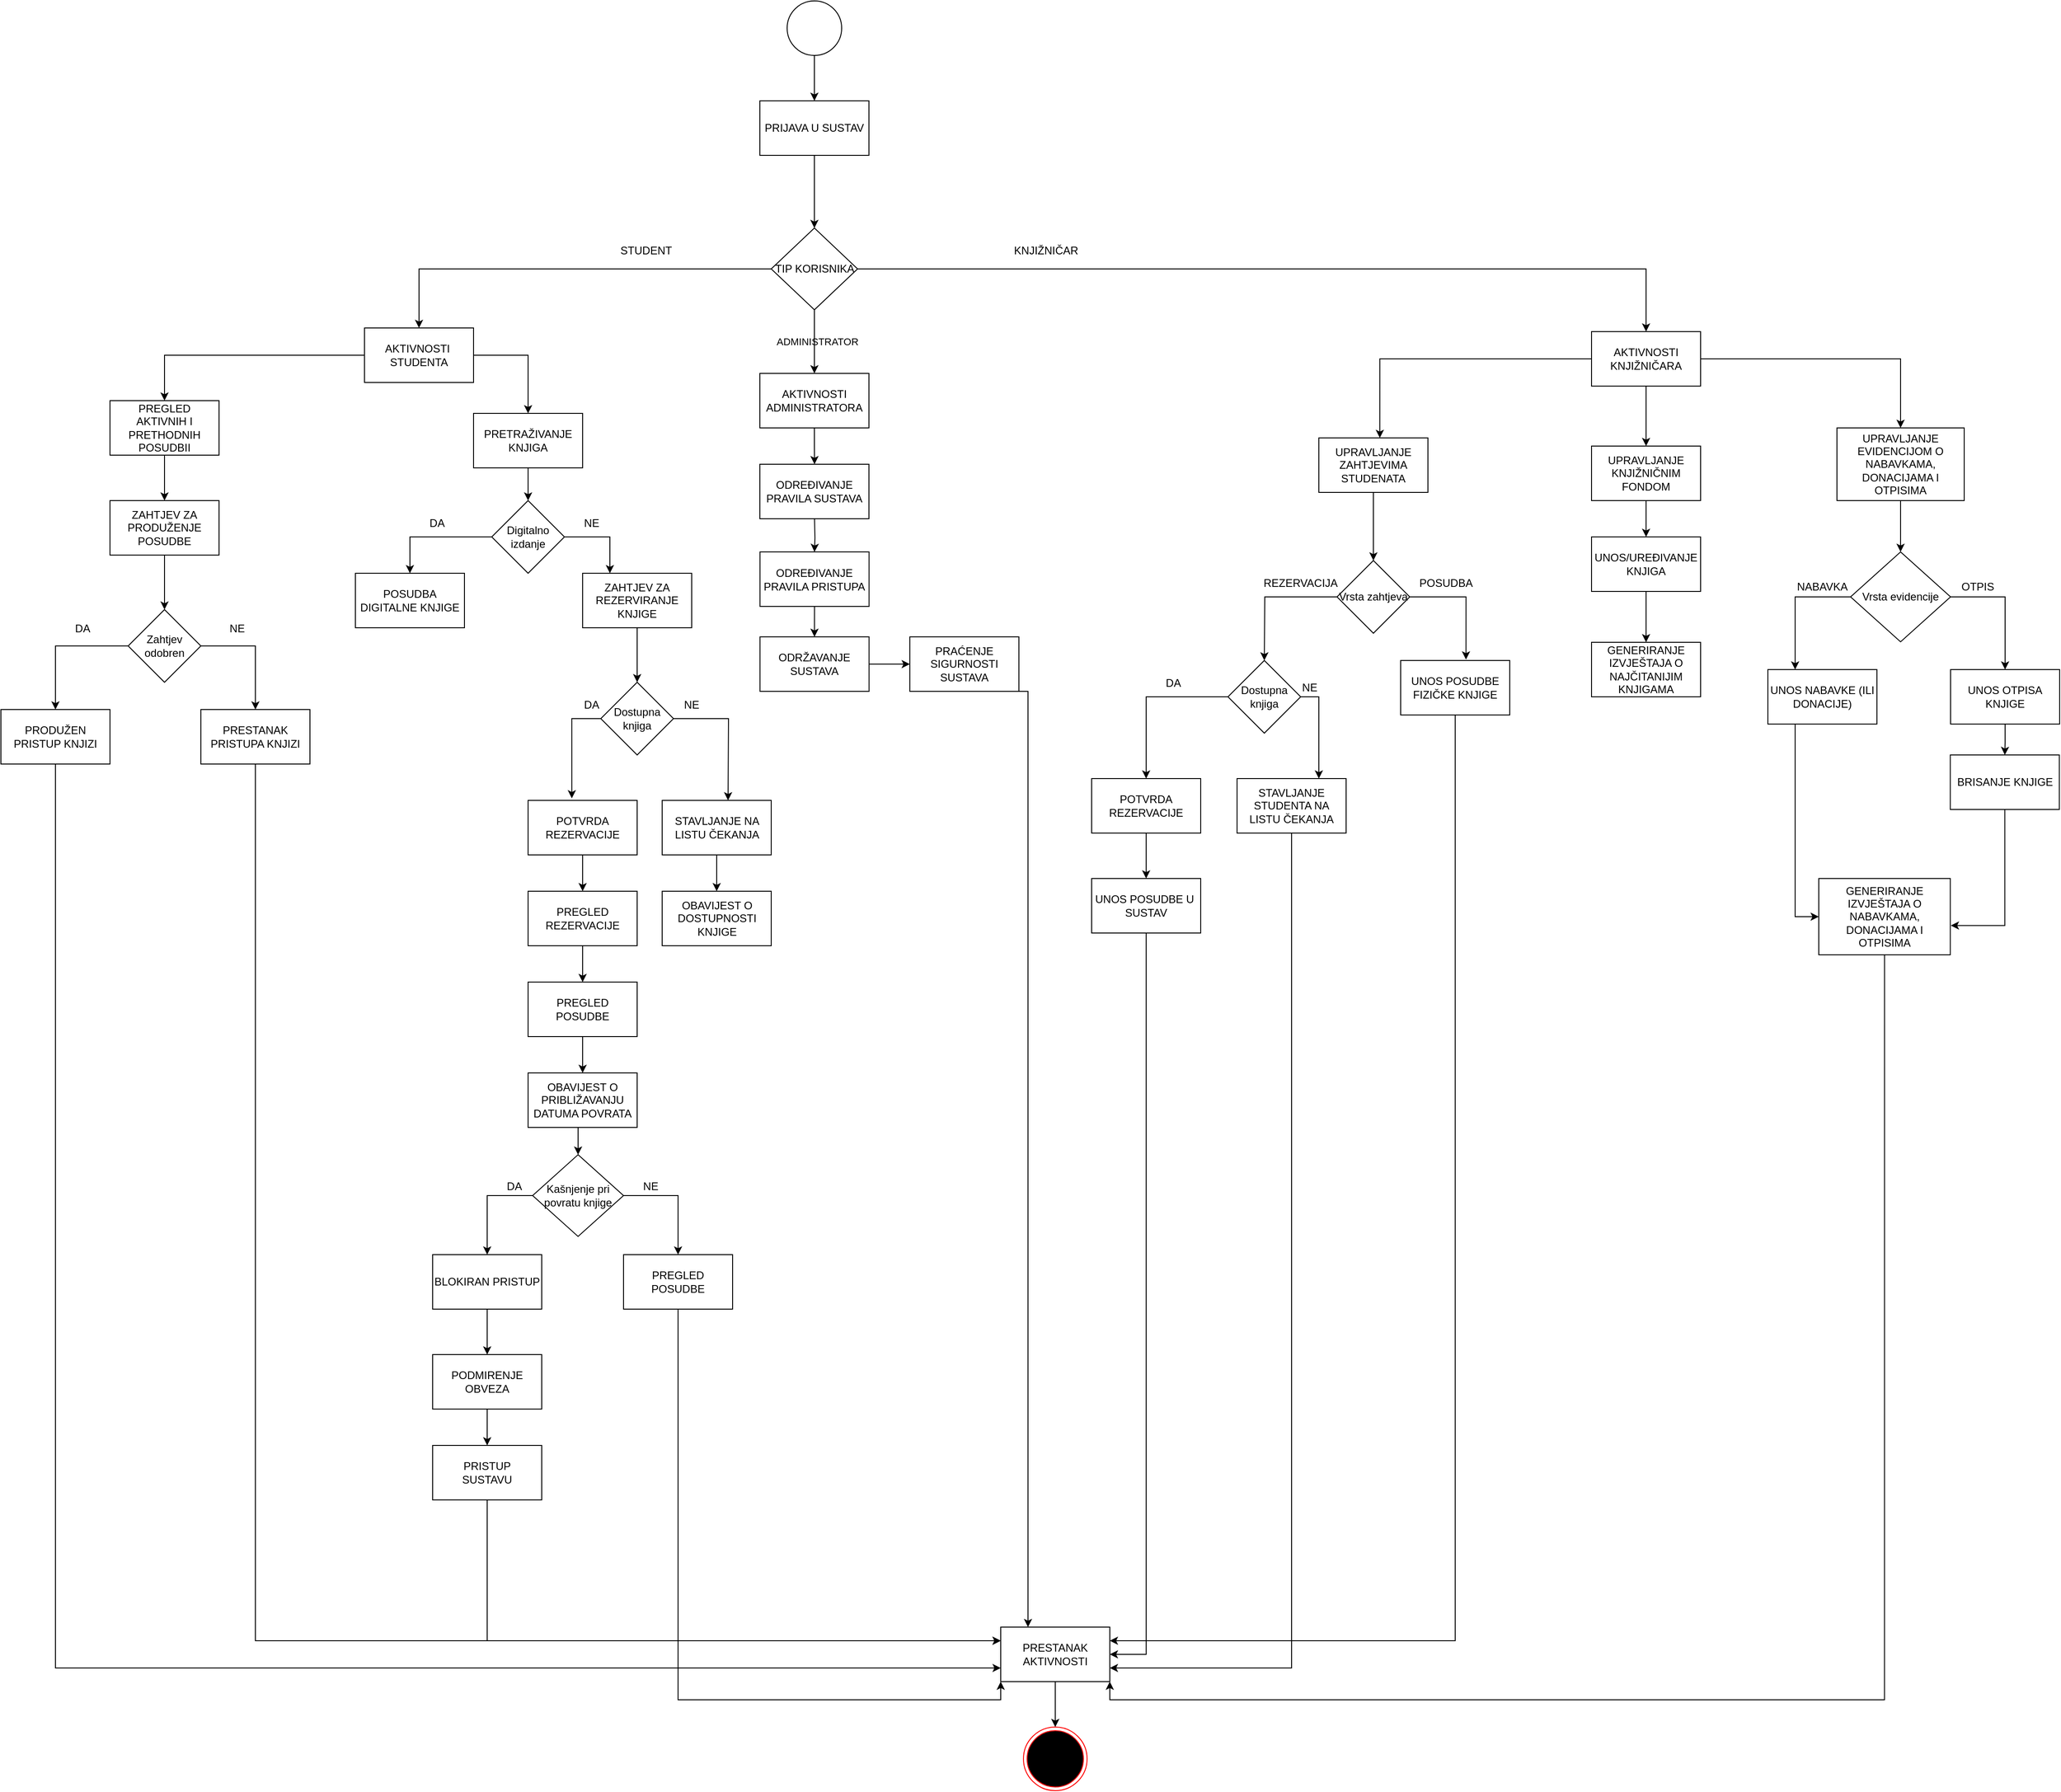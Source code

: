 <mxfile version="27.1.6">
  <diagram name="Page-1" id="SWESCXqiHdtFnBF63pke">
    <mxGraphModel dx="2324" dy="703" grid="1" gridSize="10" guides="1" tooltips="1" connect="1" arrows="1" fold="1" page="1" pageScale="1" pageWidth="1169" pageHeight="827" background="#FFFFFF" math="0" shadow="0">
      <root>
        <mxCell id="0" />
        <mxCell id="1" parent="0" />
        <mxCell id="Ny8PjdBNpH2wIf7_yF6b-2" value="" style="ellipse;whiteSpace=wrap;html=1;aspect=fixed;" parent="1" vertex="1">
          <mxGeometry x="555" y="20" width="60" height="60" as="geometry" />
        </mxCell>
        <mxCell id="Ny8PjdBNpH2wIf7_yF6b-3" value="" style="endArrow=classic;html=1;rounded=0;exitX=0.5;exitY=1;exitDx=0;exitDy=0;" parent="1" source="Ny8PjdBNpH2wIf7_yF6b-2" edge="1">
          <mxGeometry width="50" height="50" relative="1" as="geometry">
            <mxPoint x="560" y="320" as="sourcePoint" />
            <mxPoint x="585" y="130" as="targetPoint" />
          </mxGeometry>
        </mxCell>
        <mxCell id="Ny8PjdBNpH2wIf7_yF6b-4" value="PRIJAVA U SUSTAV" style="rounded=0;whiteSpace=wrap;html=1;" parent="1" vertex="1">
          <mxGeometry x="525" y="130" width="120" height="60" as="geometry" />
        </mxCell>
        <mxCell id="Ny8PjdBNpH2wIf7_yF6b-6" value="" style="endArrow=classic;html=1;rounded=0;exitX=0.5;exitY=1;exitDx=0;exitDy=0;" parent="1" source="Ny8PjdBNpH2wIf7_yF6b-4" edge="1">
          <mxGeometry width="50" height="50" relative="1" as="geometry">
            <mxPoint x="560" y="440" as="sourcePoint" />
            <mxPoint x="585" y="270" as="targetPoint" />
          </mxGeometry>
        </mxCell>
        <mxCell id="Ny8PjdBNpH2wIf7_yF6b-11" style="edgeStyle=orthogonalEdgeStyle;rounded=0;orthogonalLoop=1;jettySize=auto;html=1;exitX=0;exitY=0.5;exitDx=0;exitDy=0;" parent="1" source="Ny8PjdBNpH2wIf7_yF6b-7" target="Ny8PjdBNpH2wIf7_yF6b-8" edge="1">
          <mxGeometry relative="1" as="geometry" />
        </mxCell>
        <mxCell id="Ny8PjdBNpH2wIf7_yF6b-94" style="edgeStyle=orthogonalEdgeStyle;rounded=0;orthogonalLoop=1;jettySize=auto;html=1;exitX=1;exitY=0.5;exitDx=0;exitDy=0;entryX=0.5;entryY=0;entryDx=0;entryDy=0;" parent="1" source="Ny8PjdBNpH2wIf7_yF6b-7" target="Ny8PjdBNpH2wIf7_yF6b-10" edge="1">
          <mxGeometry relative="1" as="geometry" />
        </mxCell>
        <mxCell id="Ny8PjdBNpH2wIf7_yF6b-139" style="edgeStyle=orthogonalEdgeStyle;rounded=0;orthogonalLoop=1;jettySize=auto;html=1;" parent="1" source="Ny8PjdBNpH2wIf7_yF6b-7" edge="1">
          <mxGeometry relative="1" as="geometry">
            <mxPoint x="585.0" y="430" as="targetPoint" />
          </mxGeometry>
        </mxCell>
        <mxCell id="Ny8PjdBNpH2wIf7_yF6b-146" value="&lt;span&gt;ADMINISTRATOR&lt;/span&gt;" style="edgeLabel;html=1;align=center;verticalAlign=middle;resizable=0;points=[];labelBackgroundColor=none;" parent="Ny8PjdBNpH2wIf7_yF6b-139" vertex="1" connectable="0">
          <mxGeometry x="0.035" y="2" relative="1" as="geometry">
            <mxPoint y="-1" as="offset" />
          </mxGeometry>
        </mxCell>
        <mxCell id="Ny8PjdBNpH2wIf7_yF6b-7" value="TIP KORISNIKA" style="rhombus;whiteSpace=wrap;html=1;" parent="1" vertex="1">
          <mxGeometry x="537.5" y="270" width="95" height="90" as="geometry" />
        </mxCell>
        <mxCell id="Ny8PjdBNpH2wIf7_yF6b-87" style="edgeStyle=orthogonalEdgeStyle;rounded=0;orthogonalLoop=1;jettySize=auto;html=1;exitX=1;exitY=0.5;exitDx=0;exitDy=0;" parent="1" source="Ny8PjdBNpH2wIf7_yF6b-8" target="Ny8PjdBNpH2wIf7_yF6b-85" edge="1">
          <mxGeometry relative="1" as="geometry" />
        </mxCell>
        <mxCell id="Ny8PjdBNpH2wIf7_yF6b-88" style="edgeStyle=orthogonalEdgeStyle;rounded=0;orthogonalLoop=1;jettySize=auto;html=1;exitX=0;exitY=0.5;exitDx=0;exitDy=0;" parent="1" source="Ny8PjdBNpH2wIf7_yF6b-8" target="Ny8PjdBNpH2wIf7_yF6b-86" edge="1">
          <mxGeometry relative="1" as="geometry" />
        </mxCell>
        <mxCell id="Ny8PjdBNpH2wIf7_yF6b-8" value="&lt;div&gt;AKTIVNOSTI&amp;nbsp;&lt;/div&gt;&lt;div&gt;STUDENTA&lt;/div&gt;" style="rounded=0;whiteSpace=wrap;html=1;" parent="1" vertex="1">
          <mxGeometry x="90" y="380" width="120" height="60" as="geometry" />
        </mxCell>
        <mxCell id="Ny8PjdBNpH2wIf7_yF6b-38" style="edgeStyle=orthogonalEdgeStyle;rounded=0;orthogonalLoop=1;jettySize=auto;html=1;exitX=0.5;exitY=1;exitDx=0;exitDy=0;entryX=0.5;entryY=0;entryDx=0;entryDy=0;" parent="1" source="Ny8PjdBNpH2wIf7_yF6b-9" target="Ny8PjdBNpH2wIf7_yF6b-37" edge="1">
          <mxGeometry relative="1" as="geometry" />
        </mxCell>
        <mxCell id="Ny8PjdBNpH2wIf7_yF6b-9" value="POTVRDA REZERVACIJE" style="rounded=0;whiteSpace=wrap;html=1;" parent="1" vertex="1">
          <mxGeometry x="270" y="900" width="120" height="60" as="geometry" />
        </mxCell>
        <mxCell id="Ny8PjdBNpH2wIf7_yF6b-95" style="edgeStyle=orthogonalEdgeStyle;rounded=0;orthogonalLoop=1;jettySize=auto;html=1;" parent="1" source="Ny8PjdBNpH2wIf7_yF6b-10" target="Ny8PjdBNpH2wIf7_yF6b-46" edge="1">
          <mxGeometry relative="1" as="geometry" />
        </mxCell>
        <mxCell id="Ny8PjdBNpH2wIf7_yF6b-96" style="edgeStyle=orthogonalEdgeStyle;rounded=0;orthogonalLoop=1;jettySize=auto;html=1;exitX=1;exitY=0.5;exitDx=0;exitDy=0;entryX=0.5;entryY=0;entryDx=0;entryDy=0;" parent="1" source="Ny8PjdBNpH2wIf7_yF6b-10" target="Ny8PjdBNpH2wIf7_yF6b-47" edge="1">
          <mxGeometry relative="1" as="geometry" />
        </mxCell>
        <mxCell id="Ny8PjdBNpH2wIf7_yF6b-10" value="&lt;div&gt;AKTIVNOSTI&lt;/div&gt;&lt;div&gt;KNJIŽNIČARA&lt;/div&gt;" style="rounded=0;whiteSpace=wrap;html=1;" parent="1" vertex="1">
          <mxGeometry x="1440" y="384" width="120" height="60" as="geometry" />
        </mxCell>
        <mxCell id="Ny8PjdBNpH2wIf7_yF6b-31" style="edgeStyle=orthogonalEdgeStyle;rounded=0;orthogonalLoop=1;jettySize=auto;html=1;exitX=0;exitY=0.5;exitDx=0;exitDy=0;entryX=0.5;entryY=0;entryDx=0;entryDy=0;" parent="1" source="Ny8PjdBNpH2wIf7_yF6b-12" target="Ny8PjdBNpH2wIf7_yF6b-16" edge="1">
          <mxGeometry relative="1" as="geometry" />
        </mxCell>
        <mxCell id="Ny8PjdBNpH2wIf7_yF6b-32" style="edgeStyle=orthogonalEdgeStyle;rounded=0;orthogonalLoop=1;jettySize=auto;html=1;exitX=1;exitY=0.5;exitDx=0;exitDy=0;entryX=0.25;entryY=0;entryDx=0;entryDy=0;" parent="1" source="Ny8PjdBNpH2wIf7_yF6b-12" target="Ny8PjdBNpH2wIf7_yF6b-14" edge="1">
          <mxGeometry relative="1" as="geometry" />
        </mxCell>
        <mxCell id="Ny8PjdBNpH2wIf7_yF6b-12" value="&lt;div&gt;Digitalno&lt;/div&gt;&lt;div&gt;izdanje&lt;/div&gt;" style="rhombus;whiteSpace=wrap;html=1;" parent="1" vertex="1">
          <mxGeometry x="230" y="570" width="80" height="80" as="geometry" />
        </mxCell>
        <mxCell id="Ny8PjdBNpH2wIf7_yF6b-19" style="edgeStyle=orthogonalEdgeStyle;rounded=0;orthogonalLoop=1;jettySize=auto;html=1;exitX=0.5;exitY=1;exitDx=0;exitDy=0;entryX=0.5;entryY=0;entryDx=0;entryDy=0;" parent="1" source="Ny8PjdBNpH2wIf7_yF6b-14" target="Ny8PjdBNpH2wIf7_yF6b-18" edge="1">
          <mxGeometry relative="1" as="geometry" />
        </mxCell>
        <mxCell id="Ny8PjdBNpH2wIf7_yF6b-14" value="&lt;div&gt;ZAHTJEV ZA&lt;/div&gt;&lt;div&gt;REZERVIRANJE&lt;/div&gt;&lt;div&gt;KNJIGE&lt;/div&gt;" style="rounded=0;whiteSpace=wrap;html=1;" parent="1" vertex="1">
          <mxGeometry x="330" y="650" width="120" height="60" as="geometry" />
        </mxCell>
        <mxCell id="Ny8PjdBNpH2wIf7_yF6b-16" value="&lt;div&gt;POSUDBA&lt;/div&gt;&lt;div&gt;DIGITALNE KNJIGE&lt;/div&gt;" style="rounded=0;whiteSpace=wrap;html=1;" parent="1" vertex="1">
          <mxGeometry x="80" y="650" width="120" height="60" as="geometry" />
        </mxCell>
        <mxCell id="Ny8PjdBNpH2wIf7_yF6b-36" style="edgeStyle=orthogonalEdgeStyle;rounded=0;orthogonalLoop=1;jettySize=auto;html=1;exitX=1;exitY=0.5;exitDx=0;exitDy=0;entryX=0.5;entryY=0;entryDx=0;entryDy=0;" parent="1" source="Ny8PjdBNpH2wIf7_yF6b-18" edge="1">
          <mxGeometry relative="1" as="geometry">
            <mxPoint x="490" y="900" as="targetPoint" />
          </mxGeometry>
        </mxCell>
        <mxCell id="Ny8PjdBNpH2wIf7_yF6b-18" value="&lt;div&gt;Dostupna&lt;/div&gt;&lt;div&gt;knjiga&lt;/div&gt;" style="rhombus;whiteSpace=wrap;html=1;" parent="1" vertex="1">
          <mxGeometry x="350" y="770" width="80" height="80" as="geometry" />
        </mxCell>
        <mxCell id="Ny8PjdBNpH2wIf7_yF6b-23" value="NE" style="text;html=1;align=center;verticalAlign=middle;whiteSpace=wrap;rounded=0;" parent="1" vertex="1">
          <mxGeometry x="420" y="780" width="60" height="30" as="geometry" />
        </mxCell>
        <mxCell id="Ny8PjdBNpH2wIf7_yF6b-24" value="DA" style="text;html=1;align=center;verticalAlign=middle;whiteSpace=wrap;rounded=0;" parent="1" vertex="1">
          <mxGeometry x="310" y="780" width="60" height="30" as="geometry" />
        </mxCell>
        <mxCell id="Ny8PjdBNpH2wIf7_yF6b-26" value="NE" style="text;html=1;align=center;verticalAlign=middle;whiteSpace=wrap;rounded=0;" parent="1" vertex="1">
          <mxGeometry x="310" y="580" width="60" height="30" as="geometry" />
        </mxCell>
        <mxCell id="Ny8PjdBNpH2wIf7_yF6b-22" value="DA" style="text;html=1;align=center;verticalAlign=middle;whiteSpace=wrap;rounded=0;" parent="1" vertex="1">
          <mxGeometry x="140" y="580" width="60" height="30" as="geometry" />
        </mxCell>
        <mxCell id="Ny8PjdBNpH2wIf7_yF6b-33" value="STUDENT" style="text;html=1;align=center;verticalAlign=middle;whiteSpace=wrap;rounded=0;" parent="1" vertex="1">
          <mxGeometry x="370" y="280" width="60" height="30" as="geometry" />
        </mxCell>
        <mxCell id="Ny8PjdBNpH2wIf7_yF6b-34" style="edgeStyle=orthogonalEdgeStyle;rounded=0;orthogonalLoop=1;jettySize=auto;html=1;exitX=0;exitY=0.5;exitDx=0;exitDy=0;entryX=0.401;entryY=-0.037;entryDx=0;entryDy=0;entryPerimeter=0;" parent="1" source="Ny8PjdBNpH2wIf7_yF6b-18" target="Ny8PjdBNpH2wIf7_yF6b-9" edge="1">
          <mxGeometry relative="1" as="geometry" />
        </mxCell>
        <mxCell id="Ny8PjdBNpH2wIf7_yF6b-123" style="edgeStyle=orthogonalEdgeStyle;rounded=0;orthogonalLoop=1;jettySize=auto;html=1;exitX=0.5;exitY=1;exitDx=0;exitDy=0;entryX=0.5;entryY=0;entryDx=0;entryDy=0;" parent="1" source="Ny8PjdBNpH2wIf7_yF6b-35" target="Ny8PjdBNpH2wIf7_yF6b-122" edge="1">
          <mxGeometry relative="1" as="geometry" />
        </mxCell>
        <mxCell id="Ny8PjdBNpH2wIf7_yF6b-35" value="&lt;div&gt;STAVLJANJE NA&lt;/div&gt;&lt;div&gt;LISTU ČEKANJA&lt;/div&gt;" style="rounded=0;whiteSpace=wrap;html=1;" parent="1" vertex="1">
          <mxGeometry x="417.5" y="900" width="120" height="60" as="geometry" />
        </mxCell>
        <mxCell id="Ny8PjdBNpH2wIf7_yF6b-40" style="edgeStyle=orthogonalEdgeStyle;rounded=0;orthogonalLoop=1;jettySize=auto;html=1;exitX=0.5;exitY=1;exitDx=0;exitDy=0;entryX=0.5;entryY=0;entryDx=0;entryDy=0;" parent="1" source="Ny8PjdBNpH2wIf7_yF6b-37" target="Ny8PjdBNpH2wIf7_yF6b-39" edge="1">
          <mxGeometry relative="1" as="geometry" />
        </mxCell>
        <mxCell id="Ny8PjdBNpH2wIf7_yF6b-37" value="PREGLED REZERVACIJE" style="rounded=0;whiteSpace=wrap;html=1;" parent="1" vertex="1">
          <mxGeometry x="270" y="1000" width="120" height="60" as="geometry" />
        </mxCell>
        <mxCell id="Ny8PjdBNpH2wIf7_yF6b-125" style="edgeStyle=orthogonalEdgeStyle;rounded=0;orthogonalLoop=1;jettySize=auto;html=1;exitX=0.5;exitY=1;exitDx=0;exitDy=0;entryX=0.5;entryY=0;entryDx=0;entryDy=0;" parent="1" source="Ny8PjdBNpH2wIf7_yF6b-39" target="Ny8PjdBNpH2wIf7_yF6b-124" edge="1">
          <mxGeometry relative="1" as="geometry" />
        </mxCell>
        <mxCell id="Ny8PjdBNpH2wIf7_yF6b-39" value="&lt;div&gt;PREGLED&lt;/div&gt;&lt;div&gt;POSUDBE&lt;/div&gt;" style="rounded=0;whiteSpace=wrap;html=1;" parent="1" vertex="1">
          <mxGeometry x="270" y="1100" width="120" height="60" as="geometry" />
        </mxCell>
        <mxCell id="Ny8PjdBNpH2wIf7_yF6b-43" value="KNJIŽNIČAR" style="text;html=1;align=center;verticalAlign=middle;whiteSpace=wrap;rounded=0;" parent="1" vertex="1">
          <mxGeometry x="810" y="280" width="60" height="30" as="geometry" />
        </mxCell>
        <mxCell id="Ny8PjdBNpH2wIf7_yF6b-52" style="edgeStyle=orthogonalEdgeStyle;rounded=0;orthogonalLoop=1;jettySize=auto;html=1;exitX=0.5;exitY=1;exitDx=0;exitDy=0;" parent="1" source="Ny8PjdBNpH2wIf7_yF6b-45" target="Ny8PjdBNpH2wIf7_yF6b-51" edge="1">
          <mxGeometry relative="1" as="geometry" />
        </mxCell>
        <mxCell id="Ny8PjdBNpH2wIf7_yF6b-45" value="UPRAVLJANJE ZAHTJEVIMA STUDENATA" style="rounded=0;whiteSpace=wrap;html=1;" parent="1" vertex="1">
          <mxGeometry x="1140" y="501" width="120" height="60" as="geometry" />
        </mxCell>
        <mxCell id="Ny8PjdBNpH2wIf7_yF6b-98" style="edgeStyle=orthogonalEdgeStyle;rounded=0;orthogonalLoop=1;jettySize=auto;html=1;exitX=0.5;exitY=1;exitDx=0;exitDy=0;" parent="1" source="Ny8PjdBNpH2wIf7_yF6b-46" edge="1">
          <mxGeometry relative="1" as="geometry">
            <mxPoint x="1500.0" y="610" as="targetPoint" />
          </mxGeometry>
        </mxCell>
        <mxCell id="Ny8PjdBNpH2wIf7_yF6b-46" value="&lt;div&gt;UPRAVLJANJE KNJIŽNIČNIM FONDOM&lt;/div&gt;" style="rounded=0;whiteSpace=wrap;html=1;" parent="1" vertex="1">
          <mxGeometry x="1440" y="510" width="120" height="60" as="geometry" />
        </mxCell>
        <mxCell id="Ny8PjdBNpH2wIf7_yF6b-106" style="edgeStyle=orthogonalEdgeStyle;rounded=0;orthogonalLoop=1;jettySize=auto;html=1;exitX=0.5;exitY=1;exitDx=0;exitDy=0;" parent="1" source="Ny8PjdBNpH2wIf7_yF6b-47" target="Ny8PjdBNpH2wIf7_yF6b-105" edge="1">
          <mxGeometry relative="1" as="geometry" />
        </mxCell>
        <mxCell id="Ny8PjdBNpH2wIf7_yF6b-47" value="UPRAVLJANJE EVIDENCIJOM O NABAVKAMA, DONACIJAMA I OTPISIMA" style="rounded=0;whiteSpace=wrap;html=1;" parent="1" vertex="1">
          <mxGeometry x="1710" y="490" width="140" height="80" as="geometry" />
        </mxCell>
        <mxCell id="Ny8PjdBNpH2wIf7_yF6b-48" style="edgeStyle=orthogonalEdgeStyle;rounded=0;orthogonalLoop=1;jettySize=auto;html=1;exitX=0;exitY=0.5;exitDx=0;exitDy=0;entryX=0.559;entryY=0.001;entryDx=0;entryDy=0;entryPerimeter=0;" parent="1" source="Ny8PjdBNpH2wIf7_yF6b-10" target="Ny8PjdBNpH2wIf7_yF6b-45" edge="1">
          <mxGeometry relative="1" as="geometry" />
        </mxCell>
        <mxCell id="Ny8PjdBNpH2wIf7_yF6b-55" style="edgeStyle=orthogonalEdgeStyle;rounded=0;orthogonalLoop=1;jettySize=auto;html=1;exitX=0;exitY=0.5;exitDx=0;exitDy=0;entryX=0.5;entryY=0;entryDx=0;entryDy=0;" parent="1" source="Ny8PjdBNpH2wIf7_yF6b-51" edge="1">
          <mxGeometry relative="1" as="geometry">
            <mxPoint x="1080" y="746" as="targetPoint" />
          </mxGeometry>
        </mxCell>
        <mxCell id="Ny8PjdBNpH2wIf7_yF6b-51" value="Vrsta zahtjeva" style="rhombus;whiteSpace=wrap;html=1;" parent="1" vertex="1">
          <mxGeometry x="1160" y="636" width="80" height="80" as="geometry" />
        </mxCell>
        <mxCell id="Ny8PjdBNpH2wIf7_yF6b-157" style="edgeStyle=orthogonalEdgeStyle;rounded=0;orthogonalLoop=1;jettySize=auto;html=1;exitX=0.5;exitY=1;exitDx=0;exitDy=0;entryX=1;entryY=0.25;entryDx=0;entryDy=0;" parent="1" source="Ny8PjdBNpH2wIf7_yF6b-53" target="Ny8PjdBNpH2wIf7_yF6b-149" edge="1">
          <mxGeometry relative="1" as="geometry" />
        </mxCell>
        <mxCell id="Ny8PjdBNpH2wIf7_yF6b-53" value="UNOS POSUDBE FIZIČKE KNJIGE" style="rounded=0;whiteSpace=wrap;html=1;" parent="1" vertex="1">
          <mxGeometry x="1230" y="746" width="120" height="60" as="geometry" />
        </mxCell>
        <mxCell id="Ny8PjdBNpH2wIf7_yF6b-57" value="REZERVACIJA" style="text;html=1;align=center;verticalAlign=middle;whiteSpace=wrap;rounded=0;" parent="1" vertex="1">
          <mxGeometry x="1090" y="646" width="60" height="30" as="geometry" />
        </mxCell>
        <mxCell id="Ny8PjdBNpH2wIf7_yF6b-58" value="POSUDBA" style="text;html=1;align=center;verticalAlign=middle;whiteSpace=wrap;rounded=0;" parent="1" vertex="1">
          <mxGeometry x="1250" y="646" width="60" height="30" as="geometry" />
        </mxCell>
        <mxCell id="Ny8PjdBNpH2wIf7_yF6b-59" style="edgeStyle=orthogonalEdgeStyle;rounded=0;orthogonalLoop=1;jettySize=auto;html=1;exitX=0.5;exitY=1;exitDx=0;exitDy=0;entryX=0.5;entryY=0;entryDx=0;entryDy=0;" parent="1" source="Ny8PjdBNpH2wIf7_yF6b-60" edge="1">
          <mxGeometry relative="1" as="geometry">
            <mxPoint x="950" y="986" as="targetPoint" />
          </mxGeometry>
        </mxCell>
        <mxCell id="Ny8PjdBNpH2wIf7_yF6b-60" value="POTVRDA REZERVACIJE" style="rounded=0;whiteSpace=wrap;html=1;" parent="1" vertex="1">
          <mxGeometry x="890" y="876" width="120" height="60" as="geometry" />
        </mxCell>
        <mxCell id="Ny8PjdBNpH2wIf7_yF6b-62" value="NE" style="text;html=1;align=center;verticalAlign=middle;whiteSpace=wrap;rounded=0;" parent="1" vertex="1">
          <mxGeometry x="1100" y="761" width="60" height="30" as="geometry" />
        </mxCell>
        <mxCell id="Ny8PjdBNpH2wIf7_yF6b-63" value="DA" style="text;html=1;align=center;verticalAlign=middle;whiteSpace=wrap;rounded=0;" parent="1" vertex="1">
          <mxGeometry x="950" y="756" width="60" height="30" as="geometry" />
        </mxCell>
        <mxCell id="Ny8PjdBNpH2wIf7_yF6b-155" style="edgeStyle=orthogonalEdgeStyle;rounded=0;orthogonalLoop=1;jettySize=auto;html=1;exitX=0.5;exitY=1;exitDx=0;exitDy=0;entryX=1;entryY=0.75;entryDx=0;entryDy=0;" parent="1" source="Ny8PjdBNpH2wIf7_yF6b-65" target="Ny8PjdBNpH2wIf7_yF6b-149" edge="1">
          <mxGeometry relative="1" as="geometry" />
        </mxCell>
        <mxCell id="Ny8PjdBNpH2wIf7_yF6b-65" value="&lt;div&gt;STAVLJANJE STUDENTA NA&lt;/div&gt;&lt;div&gt;LISTU ČEKANJA&lt;/div&gt;" style="rounded=0;whiteSpace=wrap;html=1;" parent="1" vertex="1">
          <mxGeometry x="1050" y="876" width="120" height="60" as="geometry" />
        </mxCell>
        <mxCell id="Ny8PjdBNpH2wIf7_yF6b-154" style="edgeStyle=orthogonalEdgeStyle;rounded=0;orthogonalLoop=1;jettySize=auto;html=1;exitX=0.5;exitY=1;exitDx=0;exitDy=0;entryX=1;entryY=0.5;entryDx=0;entryDy=0;" parent="1" source="Ny8PjdBNpH2wIf7_yF6b-68" target="Ny8PjdBNpH2wIf7_yF6b-149" edge="1">
          <mxGeometry relative="1" as="geometry" />
        </mxCell>
        <mxCell id="Ny8PjdBNpH2wIf7_yF6b-68" value="&lt;div&gt;UNOS POSUDBE U&amp;nbsp;&lt;/div&gt;&lt;div&gt;SUSTAV&lt;/div&gt;" style="rounded=0;whiteSpace=wrap;html=1;" parent="1" vertex="1">
          <mxGeometry x="890" y="986" width="120" height="60" as="geometry" />
        </mxCell>
        <mxCell id="Ny8PjdBNpH2wIf7_yF6b-70" style="edgeStyle=orthogonalEdgeStyle;rounded=0;orthogonalLoop=1;jettySize=auto;html=1;exitX=0;exitY=0.5;exitDx=0;exitDy=0;entryX=0.5;entryY=0;entryDx=0;entryDy=0;" parent="1" source="Ny8PjdBNpH2wIf7_yF6b-69" target="Ny8PjdBNpH2wIf7_yF6b-60" edge="1">
          <mxGeometry relative="1" as="geometry" />
        </mxCell>
        <mxCell id="Ny8PjdBNpH2wIf7_yF6b-71" style="edgeStyle=orthogonalEdgeStyle;rounded=0;orthogonalLoop=1;jettySize=auto;html=1;exitX=1;exitY=0.5;exitDx=0;exitDy=0;entryX=0.75;entryY=0;entryDx=0;entryDy=0;" parent="1" source="Ny8PjdBNpH2wIf7_yF6b-69" target="Ny8PjdBNpH2wIf7_yF6b-65" edge="1">
          <mxGeometry relative="1" as="geometry" />
        </mxCell>
        <mxCell id="Ny8PjdBNpH2wIf7_yF6b-69" value="&lt;div&gt;Dostupna&lt;/div&gt;&lt;div&gt;knjiga&lt;/div&gt;" style="rhombus;whiteSpace=wrap;html=1;" parent="1" vertex="1">
          <mxGeometry x="1040" y="746" width="80" height="80" as="geometry" />
        </mxCell>
        <mxCell id="Ny8PjdBNpH2wIf7_yF6b-72" style="edgeStyle=orthogonalEdgeStyle;rounded=0;orthogonalLoop=1;jettySize=auto;html=1;exitX=1;exitY=0.5;exitDx=0;exitDy=0;entryX=0.599;entryY=-0.017;entryDx=0;entryDy=0;entryPerimeter=0;" parent="1" source="Ny8PjdBNpH2wIf7_yF6b-51" target="Ny8PjdBNpH2wIf7_yF6b-53" edge="1">
          <mxGeometry relative="1" as="geometry" />
        </mxCell>
        <mxCell id="Ny8PjdBNpH2wIf7_yF6b-77" style="edgeStyle=orthogonalEdgeStyle;rounded=0;orthogonalLoop=1;jettySize=auto;html=1;exitX=0;exitY=0.5;exitDx=0;exitDy=0;entryX=0.5;entryY=0;entryDx=0;entryDy=0;" parent="1" source="Ny8PjdBNpH2wIf7_yF6b-73" target="Ny8PjdBNpH2wIf7_yF6b-76" edge="1">
          <mxGeometry relative="1" as="geometry" />
        </mxCell>
        <mxCell id="Ny8PjdBNpH2wIf7_yF6b-78" style="edgeStyle=orthogonalEdgeStyle;rounded=0;orthogonalLoop=1;jettySize=auto;html=1;exitX=1;exitY=0.5;exitDx=0;exitDy=0;entryX=0.5;entryY=0;entryDx=0;entryDy=0;" parent="1" source="Ny8PjdBNpH2wIf7_yF6b-73" target="Ny8PjdBNpH2wIf7_yF6b-75" edge="1">
          <mxGeometry relative="1" as="geometry" />
        </mxCell>
        <mxCell id="Ny8PjdBNpH2wIf7_yF6b-73" value="&lt;div&gt;Kašnjenje pri&lt;/div&gt;&lt;div&gt;povratu knjige&lt;/div&gt;" style="rhombus;whiteSpace=wrap;html=1;" parent="1" vertex="1">
          <mxGeometry x="275" y="1290" width="100" height="90" as="geometry" />
        </mxCell>
        <mxCell id="Ny8PjdBNpH2wIf7_yF6b-153" style="edgeStyle=orthogonalEdgeStyle;rounded=0;orthogonalLoop=1;jettySize=auto;html=1;exitX=0.5;exitY=1;exitDx=0;exitDy=0;entryX=0;entryY=1;entryDx=0;entryDy=0;" parent="1" source="Ny8PjdBNpH2wIf7_yF6b-75" target="Ny8PjdBNpH2wIf7_yF6b-149" edge="1">
          <mxGeometry relative="1" as="geometry" />
        </mxCell>
        <mxCell id="Ny8PjdBNpH2wIf7_yF6b-75" value="PREGLED POSUDBE" style="rounded=0;whiteSpace=wrap;html=1;" parent="1" vertex="1">
          <mxGeometry x="375" y="1400" width="120" height="60" as="geometry" />
        </mxCell>
        <mxCell id="Ny8PjdBNpH2wIf7_yF6b-82" style="edgeStyle=orthogonalEdgeStyle;rounded=0;orthogonalLoop=1;jettySize=auto;html=1;entryX=0.5;entryY=0;entryDx=0;entryDy=0;" parent="1" source="Ny8PjdBNpH2wIf7_yF6b-76" target="Ny8PjdBNpH2wIf7_yF6b-81" edge="1">
          <mxGeometry relative="1" as="geometry" />
        </mxCell>
        <mxCell id="Ny8PjdBNpH2wIf7_yF6b-76" value="BLOKIRAN PRISTUP" style="rounded=0;whiteSpace=wrap;html=1;" parent="1" vertex="1">
          <mxGeometry x="165" y="1400" width="120" height="60" as="geometry" />
        </mxCell>
        <mxCell id="Ny8PjdBNpH2wIf7_yF6b-79" value="NE" style="text;html=1;align=center;verticalAlign=middle;whiteSpace=wrap;rounded=0;" parent="1" vertex="1">
          <mxGeometry x="375" y="1310" width="60" height="30" as="geometry" />
        </mxCell>
        <mxCell id="Ny8PjdBNpH2wIf7_yF6b-80" value="DA" style="text;html=1;align=center;verticalAlign=middle;whiteSpace=wrap;rounded=0;" parent="1" vertex="1">
          <mxGeometry x="225" y="1310" width="60" height="30" as="geometry" />
        </mxCell>
        <mxCell id="Ny8PjdBNpH2wIf7_yF6b-84" style="edgeStyle=orthogonalEdgeStyle;rounded=0;orthogonalLoop=1;jettySize=auto;html=1;exitX=0.5;exitY=1;exitDx=0;exitDy=0;" parent="1" source="Ny8PjdBNpH2wIf7_yF6b-81" target="Ny8PjdBNpH2wIf7_yF6b-83" edge="1">
          <mxGeometry relative="1" as="geometry" />
        </mxCell>
        <mxCell id="Ny8PjdBNpH2wIf7_yF6b-81" value="PODMIRENJE OBVEZA" style="rounded=0;whiteSpace=wrap;html=1;" parent="1" vertex="1">
          <mxGeometry x="165" y="1510" width="120" height="60" as="geometry" />
        </mxCell>
        <mxCell id="Ny8PjdBNpH2wIf7_yF6b-152" style="edgeStyle=orthogonalEdgeStyle;rounded=0;orthogonalLoop=1;jettySize=auto;html=1;exitX=0.5;exitY=1;exitDx=0;exitDy=0;entryX=0;entryY=0.25;entryDx=0;entryDy=0;" parent="1" source="Ny8PjdBNpH2wIf7_yF6b-83" target="Ny8PjdBNpH2wIf7_yF6b-149" edge="1">
          <mxGeometry relative="1" as="geometry" />
        </mxCell>
        <mxCell id="Ny8PjdBNpH2wIf7_yF6b-83" value="&lt;div&gt;PRISTUP&lt;/div&gt;&lt;div&gt;SUSTAVU&lt;/div&gt;" style="rounded=0;whiteSpace=wrap;html=1;" parent="1" vertex="1">
          <mxGeometry x="165" y="1610" width="120" height="60" as="geometry" />
        </mxCell>
        <mxCell id="Ny8PjdBNpH2wIf7_yF6b-89" style="edgeStyle=orthogonalEdgeStyle;rounded=0;orthogonalLoop=1;jettySize=auto;html=1;exitX=0.5;exitY=1;exitDx=0;exitDy=0;entryX=0.5;entryY=0;entryDx=0;entryDy=0;" parent="1" source="Ny8PjdBNpH2wIf7_yF6b-85" target="Ny8PjdBNpH2wIf7_yF6b-12" edge="1">
          <mxGeometry relative="1" as="geometry" />
        </mxCell>
        <mxCell id="Ny8PjdBNpH2wIf7_yF6b-85" value="&lt;div&gt;PRETRAŽIVANJE&lt;/div&gt;&lt;div&gt;KNJIGA&lt;/div&gt;" style="rounded=0;whiteSpace=wrap;html=1;" parent="1" vertex="1">
          <mxGeometry x="210" y="474" width="120" height="60" as="geometry" />
        </mxCell>
        <mxCell id="Ny8PjdBNpH2wIf7_yF6b-129" style="edgeStyle=orthogonalEdgeStyle;rounded=0;orthogonalLoop=1;jettySize=auto;html=1;exitX=0.5;exitY=1;exitDx=0;exitDy=0;" parent="1" source="Ny8PjdBNpH2wIf7_yF6b-86" target="Ny8PjdBNpH2wIf7_yF6b-128" edge="1">
          <mxGeometry relative="1" as="geometry" />
        </mxCell>
        <mxCell id="Ny8PjdBNpH2wIf7_yF6b-86" value="&lt;div&gt;PREGLED&lt;/div&gt;&lt;div&gt;AKTIVNIH I PRETHODNIH POSUDBII&lt;/div&gt;" style="rounded=0;whiteSpace=wrap;html=1;" parent="1" vertex="1">
          <mxGeometry x="-190" y="460" width="120" height="60" as="geometry" />
        </mxCell>
        <mxCell id="Ny8PjdBNpH2wIf7_yF6b-140" style="edgeStyle=orthogonalEdgeStyle;rounded=0;orthogonalLoop=1;jettySize=auto;html=1;exitX=0.5;exitY=1;exitDx=0;exitDy=0;" parent="1" source="Ny8PjdBNpH2wIf7_yF6b-91" edge="1">
          <mxGeometry relative="1" as="geometry">
            <mxPoint x="585.143" y="530" as="targetPoint" />
          </mxGeometry>
        </mxCell>
        <mxCell id="Ny8PjdBNpH2wIf7_yF6b-91" value="&lt;div&gt;AKTIVNOSTI&lt;/div&gt;&lt;div&gt;ADMINISTRATORA&lt;/div&gt;" style="rounded=0;whiteSpace=wrap;html=1;" parent="1" vertex="1">
          <mxGeometry x="525" y="430" width="120" height="60" as="geometry" />
        </mxCell>
        <mxCell id="Ny8PjdBNpH2wIf7_yF6b-102" style="edgeStyle=orthogonalEdgeStyle;rounded=0;orthogonalLoop=1;jettySize=auto;html=1;exitX=0.5;exitY=1;exitDx=0;exitDy=0;" parent="1" source="Ny8PjdBNpH2wIf7_yF6b-100" target="Ny8PjdBNpH2wIf7_yF6b-103" edge="1">
          <mxGeometry relative="1" as="geometry">
            <mxPoint x="1499.818" y="720" as="targetPoint" />
          </mxGeometry>
        </mxCell>
        <mxCell id="Ny8PjdBNpH2wIf7_yF6b-100" value="UNOS/UREĐIVANJE KNJIGA" style="rounded=0;whiteSpace=wrap;html=1;" parent="1" vertex="1">
          <mxGeometry x="1440" y="610" width="120" height="60" as="geometry" />
        </mxCell>
        <mxCell id="Ny8PjdBNpH2wIf7_yF6b-103" value="GENERIRANJE IZVJEŠTAJA O NAJČITANIJIM KNJIGAMA" style="rounded=0;whiteSpace=wrap;html=1;" parent="1" vertex="1">
          <mxGeometry x="1439.998" y="726" width="120" height="60" as="geometry" />
        </mxCell>
        <mxCell id="Ny8PjdBNpH2wIf7_yF6b-109" style="edgeStyle=orthogonalEdgeStyle;rounded=0;orthogonalLoop=1;jettySize=auto;html=1;exitX=1;exitY=0.5;exitDx=0;exitDy=0;entryX=0.5;entryY=0;entryDx=0;entryDy=0;" parent="1" source="Ny8PjdBNpH2wIf7_yF6b-105" target="Ny8PjdBNpH2wIf7_yF6b-107" edge="1">
          <mxGeometry relative="1" as="geometry" />
        </mxCell>
        <mxCell id="Ny8PjdBNpH2wIf7_yF6b-110" style="edgeStyle=orthogonalEdgeStyle;rounded=0;orthogonalLoop=1;jettySize=auto;html=1;exitX=0;exitY=0.5;exitDx=0;exitDy=0;entryX=0.25;entryY=0;entryDx=0;entryDy=0;" parent="1" source="Ny8PjdBNpH2wIf7_yF6b-105" target="Ny8PjdBNpH2wIf7_yF6b-108" edge="1">
          <mxGeometry relative="1" as="geometry" />
        </mxCell>
        <mxCell id="Ny8PjdBNpH2wIf7_yF6b-105" value="Vrsta evidencije" style="rhombus;whiteSpace=wrap;html=1;" parent="1" vertex="1">
          <mxGeometry x="1725" y="626.5" width="110" height="99" as="geometry" />
        </mxCell>
        <mxCell id="Ny8PjdBNpH2wIf7_yF6b-113" style="edgeStyle=orthogonalEdgeStyle;rounded=0;orthogonalLoop=1;jettySize=auto;html=1;exitX=0.5;exitY=1;exitDx=0;exitDy=0;" parent="1" source="Ny8PjdBNpH2wIf7_yF6b-107" target="Ny8PjdBNpH2wIf7_yF6b-114" edge="1">
          <mxGeometry relative="1" as="geometry">
            <mxPoint x="1894.69" y="880" as="targetPoint" />
          </mxGeometry>
        </mxCell>
        <mxCell id="Ny8PjdBNpH2wIf7_yF6b-107" value="UNOS OTPISA KNJIGE" style="rounded=0;whiteSpace=wrap;html=1;" parent="1" vertex="1">
          <mxGeometry x="1835" y="756" width="120" height="60" as="geometry" />
        </mxCell>
        <mxCell id="Ny8PjdBNpH2wIf7_yF6b-121" style="edgeStyle=orthogonalEdgeStyle;rounded=0;orthogonalLoop=1;jettySize=auto;html=1;exitX=0.25;exitY=1;exitDx=0;exitDy=0;entryX=0;entryY=0.5;entryDx=0;entryDy=0;" parent="1" source="Ny8PjdBNpH2wIf7_yF6b-108" target="Ny8PjdBNpH2wIf7_yF6b-117" edge="1">
          <mxGeometry relative="1" as="geometry" />
        </mxCell>
        <mxCell id="Ny8PjdBNpH2wIf7_yF6b-108" value="UNOS NABAVKE (ILI DONACIJE)" style="rounded=0;whiteSpace=wrap;html=1;" parent="1" vertex="1">
          <mxGeometry x="1634" y="756" width="120" height="60" as="geometry" />
        </mxCell>
        <mxCell id="Ny8PjdBNpH2wIf7_yF6b-111" value="NABAVKA" style="text;html=1;align=center;verticalAlign=middle;whiteSpace=wrap;rounded=0;" parent="1" vertex="1">
          <mxGeometry x="1664" y="650" width="60" height="30" as="geometry" />
        </mxCell>
        <mxCell id="Ny8PjdBNpH2wIf7_yF6b-112" value="OTPIS" style="text;html=1;align=center;verticalAlign=middle;whiteSpace=wrap;rounded=0;" parent="1" vertex="1">
          <mxGeometry x="1835" y="650" width="60" height="30" as="geometry" />
        </mxCell>
        <mxCell id="Ny8PjdBNpH2wIf7_yF6b-114" value="BRISANJE KNJIGE" style="rounded=0;whiteSpace=wrap;html=1;" parent="1" vertex="1">
          <mxGeometry x="1834.69" y="850" width="120" height="60" as="geometry" />
        </mxCell>
        <mxCell id="Ny8PjdBNpH2wIf7_yF6b-158" style="edgeStyle=orthogonalEdgeStyle;rounded=0;orthogonalLoop=1;jettySize=auto;html=1;exitX=0.5;exitY=1;exitDx=0;exitDy=0;entryX=1;entryY=1;entryDx=0;entryDy=0;" parent="1" source="Ny8PjdBNpH2wIf7_yF6b-117" target="Ny8PjdBNpH2wIf7_yF6b-149" edge="1">
          <mxGeometry relative="1" as="geometry" />
        </mxCell>
        <mxCell id="Ny8PjdBNpH2wIf7_yF6b-117" value="GENERIRANJE IZVJEŠTAJA O NABAVKAMA, DONACIJAMA I OTPISIMA" style="rounded=0;whiteSpace=wrap;html=1;" parent="1" vertex="1">
          <mxGeometry x="1690" y="986" width="144.69" height="84" as="geometry" />
        </mxCell>
        <mxCell id="Ny8PjdBNpH2wIf7_yF6b-119" style="edgeStyle=orthogonalEdgeStyle;rounded=0;orthogonalLoop=1;jettySize=auto;html=1;exitX=0.5;exitY=1;exitDx=0;exitDy=0;entryX=1.004;entryY=0.616;entryDx=0;entryDy=0;entryPerimeter=0;" parent="1" source="Ny8PjdBNpH2wIf7_yF6b-114" target="Ny8PjdBNpH2wIf7_yF6b-117" edge="1">
          <mxGeometry relative="1" as="geometry" />
        </mxCell>
        <mxCell id="Ny8PjdBNpH2wIf7_yF6b-122" value="OBAVIJEST O DOSTUPNOSTI KNJIGE" style="rounded=0;whiteSpace=wrap;html=1;" parent="1" vertex="1">
          <mxGeometry x="417.5" y="1000" width="120" height="60" as="geometry" />
        </mxCell>
        <mxCell id="Ny8PjdBNpH2wIf7_yF6b-127" style="edgeStyle=orthogonalEdgeStyle;rounded=0;orthogonalLoop=1;jettySize=auto;html=1;exitX=0.5;exitY=1;exitDx=0;exitDy=0;entryX=0.5;entryY=0;entryDx=0;entryDy=0;" parent="1" source="Ny8PjdBNpH2wIf7_yF6b-124" target="Ny8PjdBNpH2wIf7_yF6b-73" edge="1">
          <mxGeometry relative="1" as="geometry" />
        </mxCell>
        <mxCell id="Ny8PjdBNpH2wIf7_yF6b-124" value="OBAVIJEST O PRIBLIŽAVANJU DATUMA POVRATA" style="rounded=0;whiteSpace=wrap;html=1;" parent="1" vertex="1">
          <mxGeometry x="270" y="1200" width="120" height="60" as="geometry" />
        </mxCell>
        <mxCell id="Ny8PjdBNpH2wIf7_yF6b-130" style="edgeStyle=orthogonalEdgeStyle;rounded=0;orthogonalLoop=1;jettySize=auto;html=1;exitX=0.5;exitY=1;exitDx=0;exitDy=0;" parent="1" source="Ny8PjdBNpH2wIf7_yF6b-128" target="Ny8PjdBNpH2wIf7_yF6b-131" edge="1">
          <mxGeometry relative="1" as="geometry">
            <mxPoint x="-129.714" y="680" as="targetPoint" />
          </mxGeometry>
        </mxCell>
        <mxCell id="Ny8PjdBNpH2wIf7_yF6b-128" value="ZAHTJEV ZA PRODUŽENJE POSUDBE" style="rounded=0;whiteSpace=wrap;html=1;" parent="1" vertex="1">
          <mxGeometry x="-190" y="570" width="120" height="60" as="geometry" />
        </mxCell>
        <mxCell id="Ny8PjdBNpH2wIf7_yF6b-134" style="edgeStyle=orthogonalEdgeStyle;rounded=0;orthogonalLoop=1;jettySize=auto;html=1;exitX=0;exitY=0.5;exitDx=0;exitDy=0;entryX=0.5;entryY=0;entryDx=0;entryDy=0;" parent="1" source="Ny8PjdBNpH2wIf7_yF6b-131" target="Ny8PjdBNpH2wIf7_yF6b-133" edge="1">
          <mxGeometry relative="1" as="geometry" />
        </mxCell>
        <mxCell id="Ny8PjdBNpH2wIf7_yF6b-135" style="edgeStyle=orthogonalEdgeStyle;rounded=0;orthogonalLoop=1;jettySize=auto;html=1;exitX=1;exitY=0.5;exitDx=0;exitDy=0;entryX=0.5;entryY=0;entryDx=0;entryDy=0;" parent="1" source="Ny8PjdBNpH2wIf7_yF6b-131" target="Ny8PjdBNpH2wIf7_yF6b-132" edge="1">
          <mxGeometry relative="1" as="geometry" />
        </mxCell>
        <mxCell id="Ny8PjdBNpH2wIf7_yF6b-131" value="Zahtjev odobren" style="rhombus;whiteSpace=wrap;html=1;" parent="1" vertex="1">
          <mxGeometry x="-170.004" y="690" width="80" height="80" as="geometry" />
        </mxCell>
        <mxCell id="Ny8PjdBNpH2wIf7_yF6b-151" style="edgeStyle=orthogonalEdgeStyle;rounded=0;orthogonalLoop=1;jettySize=auto;html=1;exitX=0.5;exitY=1;exitDx=0;exitDy=0;entryX=0;entryY=0.25;entryDx=0;entryDy=0;" parent="1" source="Ny8PjdBNpH2wIf7_yF6b-132" target="Ny8PjdBNpH2wIf7_yF6b-149" edge="1">
          <mxGeometry relative="1" as="geometry" />
        </mxCell>
        <mxCell id="Ny8PjdBNpH2wIf7_yF6b-132" value="PRESTANAK PRISTUPA KNJIZI" style="rounded=0;whiteSpace=wrap;html=1;" parent="1" vertex="1">
          <mxGeometry x="-90" y="800" width="120" height="60" as="geometry" />
        </mxCell>
        <mxCell id="Ny8PjdBNpH2wIf7_yF6b-150" style="edgeStyle=orthogonalEdgeStyle;rounded=0;orthogonalLoop=1;jettySize=auto;html=1;exitX=0.5;exitY=1;exitDx=0;exitDy=0;entryX=0;entryY=0.75;entryDx=0;entryDy=0;" parent="1" source="Ny8PjdBNpH2wIf7_yF6b-133" target="Ny8PjdBNpH2wIf7_yF6b-149" edge="1">
          <mxGeometry relative="1" as="geometry" />
        </mxCell>
        <mxCell id="Ny8PjdBNpH2wIf7_yF6b-133" value="PRODUŽEN PRISTUP KNJIZI" style="rounded=0;whiteSpace=wrap;html=1;" parent="1" vertex="1">
          <mxGeometry x="-310" y="800" width="120" height="60" as="geometry" />
        </mxCell>
        <mxCell id="Ny8PjdBNpH2wIf7_yF6b-136" value="DA" style="text;html=1;align=center;verticalAlign=middle;whiteSpace=wrap;rounded=0;" parent="1" vertex="1">
          <mxGeometry x="-250" y="695.5" width="60" height="30" as="geometry" />
        </mxCell>
        <mxCell id="Ny8PjdBNpH2wIf7_yF6b-138" value="NE" style="text;html=1;align=center;verticalAlign=middle;whiteSpace=wrap;rounded=0;" parent="1" vertex="1">
          <mxGeometry x="-80" y="696" width="60" height="30" as="geometry" />
        </mxCell>
        <mxCell id="Ny8PjdBNpH2wIf7_yF6b-142" style="edgeStyle=orthogonalEdgeStyle;rounded=0;orthogonalLoop=1;jettySize=auto;html=1;exitX=0.5;exitY=1;exitDx=0;exitDy=0;" parent="1" target="Ny8PjdBNpH2wIf7_yF6b-143" edge="1">
          <mxGeometry relative="1" as="geometry">
            <mxPoint x="585.143" y="640" as="targetPoint" />
            <mxPoint x="585.143" y="590" as="sourcePoint" />
          </mxGeometry>
        </mxCell>
        <mxCell id="Ny8PjdBNpH2wIf7_yF6b-144" style="edgeStyle=orthogonalEdgeStyle;rounded=0;orthogonalLoop=1;jettySize=auto;html=1;exitX=0.5;exitY=1;exitDx=0;exitDy=0;" parent="1" source="Ny8PjdBNpH2wIf7_yF6b-143" target="Ny8PjdBNpH2wIf7_yF6b-145" edge="1">
          <mxGeometry relative="1" as="geometry">
            <mxPoint x="585.143" y="730" as="targetPoint" />
          </mxGeometry>
        </mxCell>
        <mxCell id="Ny8PjdBNpH2wIf7_yF6b-143" value="ODREĐIVANJE PRAVILA PRISTUPA" style="rounded=0;whiteSpace=wrap;html=1;" parent="1" vertex="1">
          <mxGeometry x="525.143" y="626.5" width="120" height="60" as="geometry" />
        </mxCell>
        <mxCell id="Ny8PjdBNpH2wIf7_yF6b-148" style="edgeStyle=orthogonalEdgeStyle;rounded=0;orthogonalLoop=1;jettySize=auto;html=1;exitX=1;exitY=0.5;exitDx=0;exitDy=0;entryX=0;entryY=0.5;entryDx=0;entryDy=0;" parent="1" source="Ny8PjdBNpH2wIf7_yF6b-145" target="Ny8PjdBNpH2wIf7_yF6b-147" edge="1">
          <mxGeometry relative="1" as="geometry" />
        </mxCell>
        <mxCell id="Ny8PjdBNpH2wIf7_yF6b-145" value="ODRŽAVANJE SUSTAVA" style="rounded=0;whiteSpace=wrap;html=1;" parent="1" vertex="1">
          <mxGeometry x="525.143" y="720" width="120" height="60" as="geometry" />
        </mxCell>
        <mxCell id="Ny8PjdBNpH2wIf7_yF6b-156" style="edgeStyle=orthogonalEdgeStyle;rounded=0;orthogonalLoop=1;jettySize=auto;html=1;exitX=0.5;exitY=1;exitDx=0;exitDy=0;entryX=0.25;entryY=0;entryDx=0;entryDy=0;" parent="1" source="Ny8PjdBNpH2wIf7_yF6b-147" target="Ny8PjdBNpH2wIf7_yF6b-149" edge="1">
          <mxGeometry relative="1" as="geometry">
            <Array as="points">
              <mxPoint x="820" y="780" />
            </Array>
          </mxGeometry>
        </mxCell>
        <mxCell id="Ny8PjdBNpH2wIf7_yF6b-147" value="PRAĆENJE SIGURNOSTI SUSTAVA" style="rounded=0;whiteSpace=wrap;html=1;" parent="1" vertex="1">
          <mxGeometry x="690" y="720" width="120" height="60" as="geometry" />
        </mxCell>
        <mxCell id="Ny8PjdBNpH2wIf7_yF6b-161" style="edgeStyle=orthogonalEdgeStyle;rounded=0;orthogonalLoop=1;jettySize=auto;html=1;exitX=0.5;exitY=1;exitDx=0;exitDy=0;entryX=0.5;entryY=0;entryDx=0;entryDy=0;" parent="1" source="Ny8PjdBNpH2wIf7_yF6b-149" target="Ny8PjdBNpH2wIf7_yF6b-160" edge="1">
          <mxGeometry relative="1" as="geometry" />
        </mxCell>
        <mxCell id="Ny8PjdBNpH2wIf7_yF6b-149" value="PRESTANAK AKTIVNOSTI" style="rounded=0;whiteSpace=wrap;html=1;" parent="1" vertex="1">
          <mxGeometry x="790" y="1810" width="120" height="60" as="geometry" />
        </mxCell>
        <mxCell id="Ny8PjdBNpH2wIf7_yF6b-160" value="" style="ellipse;html=1;shape=endState;fillColor=#000000;strokeColor=#ff0000;" parent="1" vertex="1">
          <mxGeometry x="815" y="1920" width="70" height="70" as="geometry" />
        </mxCell>
        <mxCell id="BUKlCv2cNw5aW9DpBKd9-1" value="ODREĐIVANJE PRAVILA SUSTAVA" style="rounded=0;whiteSpace=wrap;html=1;" vertex="1" parent="1">
          <mxGeometry x="525" y="530" width="120" height="60" as="geometry" />
        </mxCell>
      </root>
    </mxGraphModel>
  </diagram>
</mxfile>
